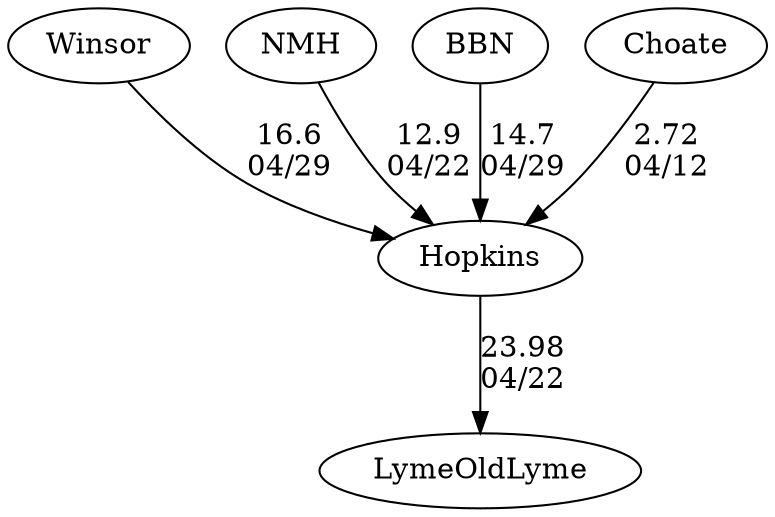 digraph girls1foursHopkins {Winsor [URL="girls1foursHopkinsWinsor.html"];NMH [URL="girls1foursHopkinsNMH.html"];Hopkins [URL="girls1foursHopkinsHopkins.html"];LymeOldLyme [URL="girls1foursHopkinsLymeOldLyme.html"];BBN [URL="girls1foursHopkinsBBN.html"];Choate [URL="girls1foursHopkinsChoate.html"];Choate -> Hopkins[label="2.72
04/12", weight="98", tooltip="NEIRA Boys & Girls Fours,Choate vs. Hopkins			
Distance: 1330m Conditions: Gusty headwind. Water remained relatively calm, but strong bursts of wind caused boats to struggle with blade control at times leading to several crabs across most races. Comments: B1 race resulted in a dead tie. We could not resolve the result even with video. Again, most races affected by strong gusts of wind.
None", URL="http://www.row2k.com/results/resultspage.cfm?UID=97CDDFE6B0BF0E6715FCA59070425D31&cat=5", random="random"]; 
Winsor -> Hopkins[label="16.6
04/29", weight="84", tooltip="NEIRA Girls Fours,Winsor, Hopkins, BB&N hosted			
Distance: 1350 M Conditions: Light crossing head wind at the start, stayed consistant for all races Comments: A good day of racing by all teams
The 5th boat race was in 8's with Winsor and BB&N
None", URL="http://www.row2k.com/results/resultspage.cfm?UID=3D42D5691D124763C3D808E65A5EEBFB&cat=1", random="random"]; 
BBN -> Hopkins[label="14.7
04/29", weight="86", tooltip="NEIRA Girls Fours,Winsor, Hopkins, BB&N hosted			
Distance: 1350 M Conditions: Light crossing head wind at the start, stayed consistant for all races Comments: A good day of racing by all teams
The 5th boat race was in 8's with Winsor and BB&N
None", URL="http://www.row2k.com/results/resultspage.cfm?UID=3D42D5691D124763C3D808E65A5EEBFB&cat=1", random="random"]; 
NMH -> Hopkins[label="12.9
04/22", weight="88", tooltip="NEIRA Boys & Girls Fours,Hopkins vs. Lyme/OldLyme, Northfield Mount Hermon			
Distance: 1500 Conditions: Floating start made the overall distance vary slightly. Overcast, with strong gusty cross headwind worsening from 9 to 14 mph in the later races, significant chop in the first third of the course. Comments: Top boats raced first followed by lower boats. Lyme/Old Lyme B3 and G4, Hopkins G3 and G4 boats were novices. Wet launch at 56F water stirred excitement! Challenging conditions caused Hopkins B3 and G3 boats, LOL G2, G3, and G4 to miss the turn buoys and row a shorter course. Thank you, LOL and NMH for coming to our home river. We look forward to hosting you again next year!
None", URL="http://www.row2k.com/results/resultspage.cfm?UID=7DACB26F9E928DE698D64A71662AA737&cat=5", random="random"]; 
Hopkins -> LymeOldLyme[label="23.98
04/22", weight="77", tooltip="NEIRA Boys & Girls Fours,Hopkins vs. Lyme/OldLyme, Northfield Mount Hermon			
Distance: 1500 Conditions: Floating start made the overall distance vary slightly. Overcast, with strong gusty cross headwind worsening from 9 to 14 mph in the later races, significant chop in the first third of the course. Comments: Top boats raced first followed by lower boats. Lyme/Old Lyme B3 and G4, Hopkins G3 and G4 boats were novices. Wet launch at 56F water stirred excitement! Challenging conditions caused Hopkins B3 and G3 boats, LOL G2, G3, and G4 to miss the turn buoys and row a shorter course. Thank you, LOL and NMH for coming to our home river. We look forward to hosting you again next year!
None", URL="http://www.row2k.com/results/resultspage.cfm?UID=7DACB26F9E928DE698D64A71662AA737&cat=5", random="random"]}
